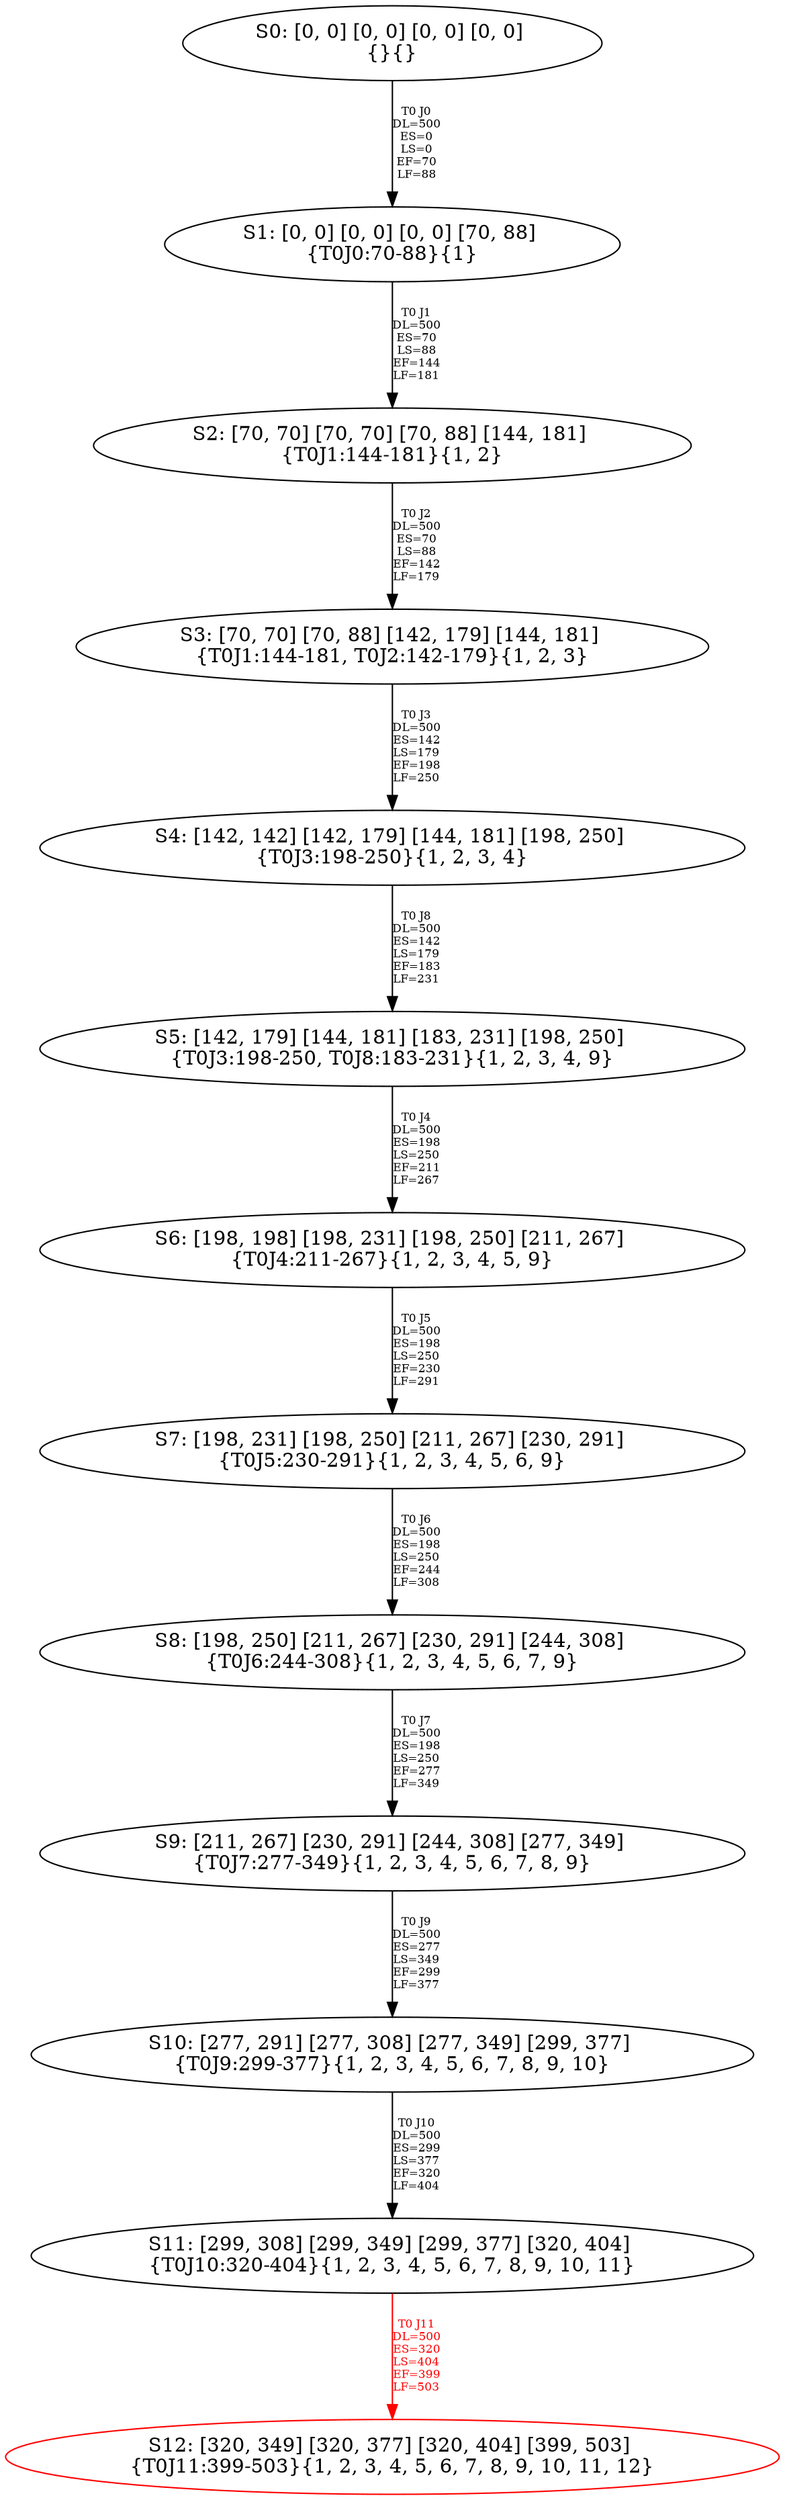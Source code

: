 digraph {
	S0[label="S0: [0, 0] [0, 0] [0, 0] [0, 0] \n{}{}"];
	S1[label="S1: [0, 0] [0, 0] [0, 0] [70, 88] \n{T0J0:70-88}{1}"];
	S2[label="S2: [70, 70] [70, 70] [70, 88] [144, 181] \n{T0J1:144-181}{1, 2}"];
	S3[label="S3: [70, 70] [70, 88] [142, 179] [144, 181] \n{T0J1:144-181, T0J2:142-179}{1, 2, 3}"];
	S4[label="S4: [142, 142] [142, 179] [144, 181] [198, 250] \n{T0J3:198-250}{1, 2, 3, 4}"];
	S5[label="S5: [142, 179] [144, 181] [183, 231] [198, 250] \n{T0J3:198-250, T0J8:183-231}{1, 2, 3, 4, 9}"];
	S6[label="S6: [198, 198] [198, 231] [198, 250] [211, 267] \n{T0J4:211-267}{1, 2, 3, 4, 5, 9}"];
	S7[label="S7: [198, 231] [198, 250] [211, 267] [230, 291] \n{T0J5:230-291}{1, 2, 3, 4, 5, 6, 9}"];
	S8[label="S8: [198, 250] [211, 267] [230, 291] [244, 308] \n{T0J6:244-308}{1, 2, 3, 4, 5, 6, 7, 9}"];
	S9[label="S9: [211, 267] [230, 291] [244, 308] [277, 349] \n{T0J7:277-349}{1, 2, 3, 4, 5, 6, 7, 8, 9}"];
	S10[label="S10: [277, 291] [277, 308] [277, 349] [299, 377] \n{T0J9:299-377}{1, 2, 3, 4, 5, 6, 7, 8, 9, 10}"];
	S11[label="S11: [299, 308] [299, 349] [299, 377] [320, 404] \n{T0J10:320-404}{1, 2, 3, 4, 5, 6, 7, 8, 9, 10, 11}"];
	S12[label="S12: [320, 349] [320, 377] [320, 404] [399, 503] \n{T0J11:399-503}{1, 2, 3, 4, 5, 6, 7, 8, 9, 10, 11, 12}"];
	S0 -> S1[label="T0 J0\nDL=500\nES=0\nLS=0\nEF=70\nLF=88",fontsize=8];
	S1 -> S2[label="T0 J1\nDL=500\nES=70\nLS=88\nEF=144\nLF=181",fontsize=8];
	S2 -> S3[label="T0 J2\nDL=500\nES=70\nLS=88\nEF=142\nLF=179",fontsize=8];
	S3 -> S4[label="T0 J3\nDL=500\nES=142\nLS=179\nEF=198\nLF=250",fontsize=8];
	S4 -> S5[label="T0 J8\nDL=500\nES=142\nLS=179\nEF=183\nLF=231",fontsize=8];
	S5 -> S6[label="T0 J4\nDL=500\nES=198\nLS=250\nEF=211\nLF=267",fontsize=8];
	S6 -> S7[label="T0 J5\nDL=500\nES=198\nLS=250\nEF=230\nLF=291",fontsize=8];
	S7 -> S8[label="T0 J6\nDL=500\nES=198\nLS=250\nEF=244\nLF=308",fontsize=8];
	S8 -> S9[label="T0 J7\nDL=500\nES=198\nLS=250\nEF=277\nLF=349",fontsize=8];
	S9 -> S10[label="T0 J9\nDL=500\nES=277\nLS=349\nEF=299\nLF=377",fontsize=8];
	S10 -> S11[label="T0 J10\nDL=500\nES=299\nLS=377\nEF=320\nLF=404",fontsize=8];
	S11 -> S12[label="T0 J11\nDL=500\nES=320\nLS=404\nEF=399\nLF=503",color=Red,fontcolor=Red,fontsize=8];
S12[color=Red];
}
